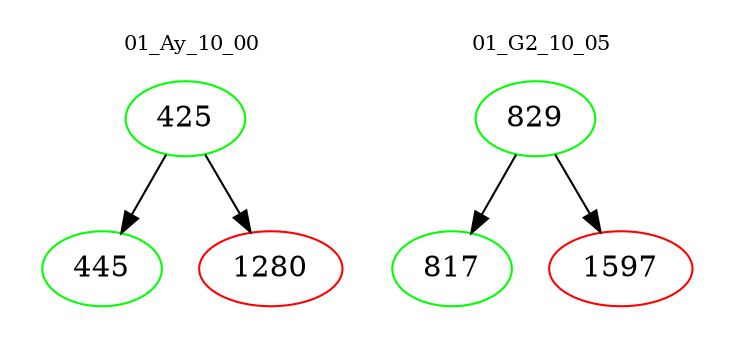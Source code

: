 digraph{
subgraph cluster_0 {
color = white
label = "01_Ay_10_00";
fontsize=10;
T0_425 [label="425", color="green"]
T0_425 -> T0_445 [color="black"]
T0_445 [label="445", color="green"]
T0_425 -> T0_1280 [color="black"]
T0_1280 [label="1280", color="red"]
}
subgraph cluster_1 {
color = white
label = "01_G2_10_05";
fontsize=10;
T1_829 [label="829", color="green"]
T1_829 -> T1_817 [color="black"]
T1_817 [label="817", color="green"]
T1_829 -> T1_1597 [color="black"]
T1_1597 [label="1597", color="red"]
}
}
